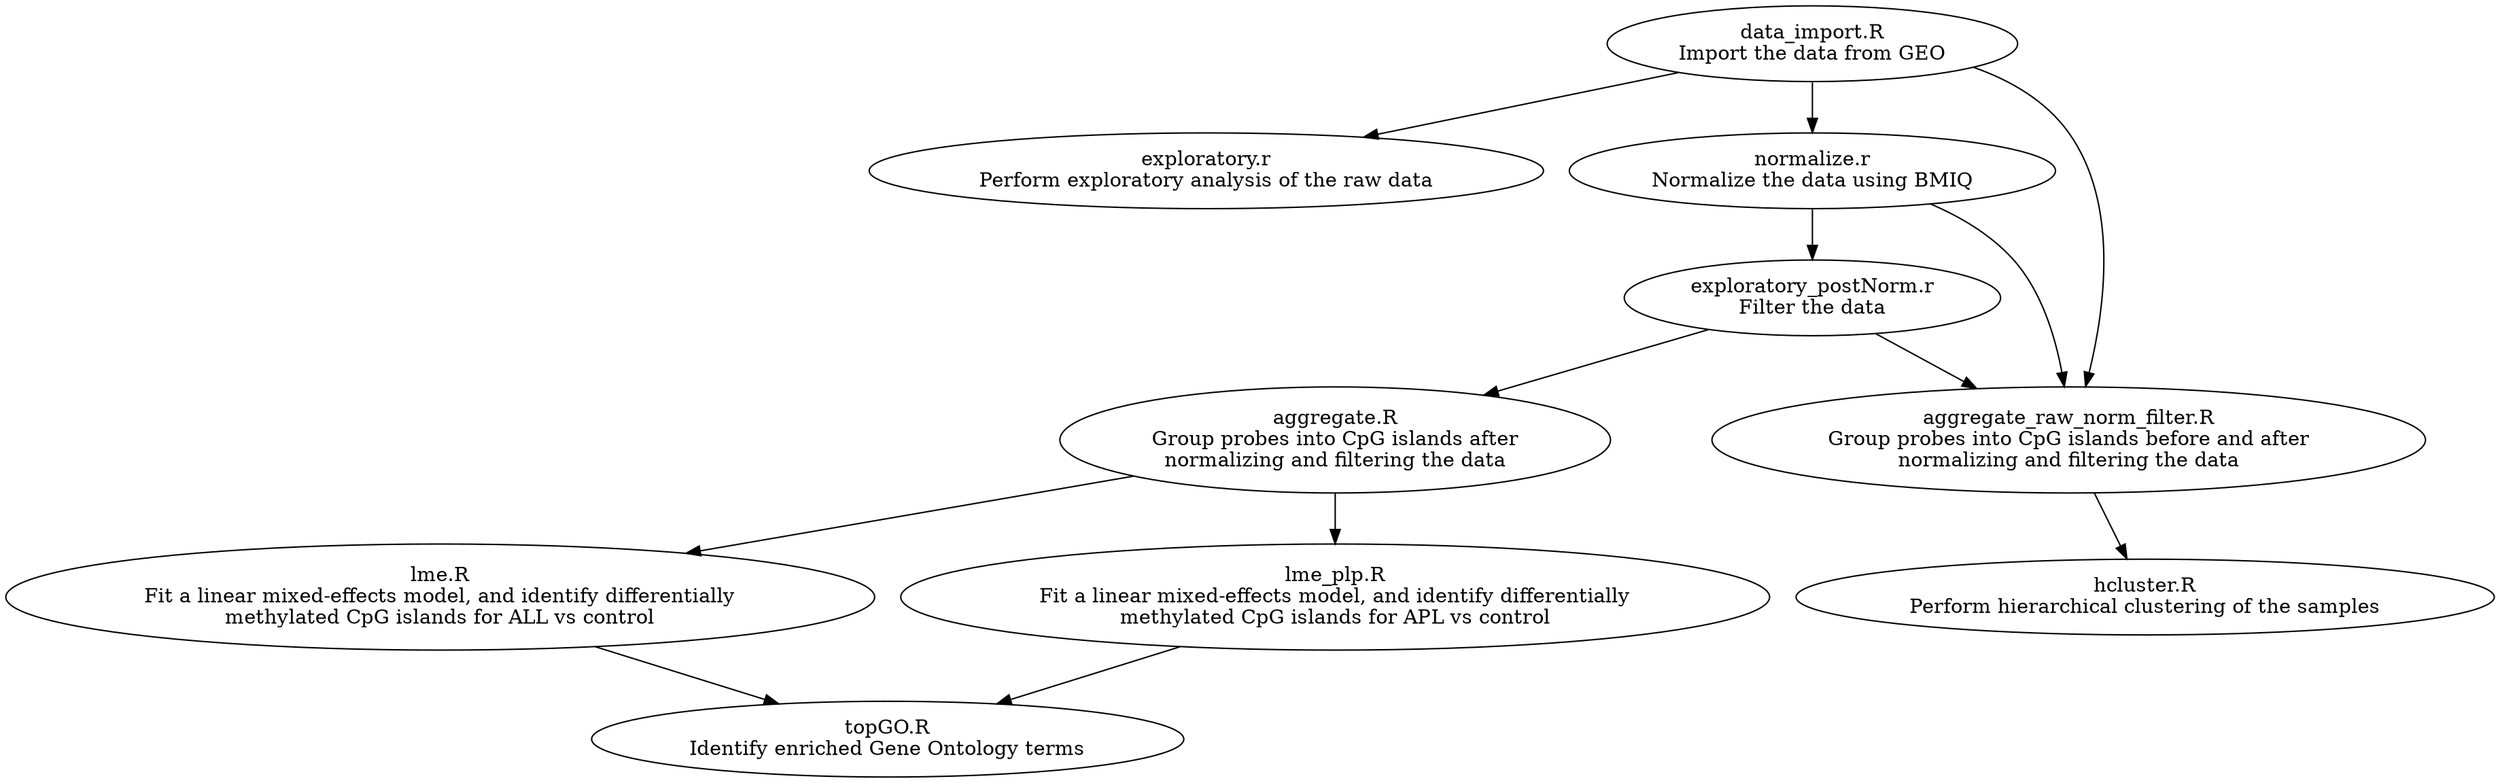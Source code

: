 digraph flowchart {

data_import
[label="data_import.R\n\
Import the data from GEO"]

exploratory
[label="exploratory.r\n\
Perform exploratory analysis of the raw data"]

normalize
[label="normalize.r\n\
Normalize the data using BMIQ"]

exploratory_postNorm
[label="exploratory_postNorm.r\n\
Filter the data"]

aggregate_raw_norm_filter
[label="aggregate_raw_norm_filter.R\n\
Group probes into CpG islands before and after\n\
normalizing and filtering the data"]

aggregate
[label="aggregate.R\n\
Group probes into CpG islands after\n\
normalizing and filtering the data"]

hcluster
[label="hcluster.R\n\
Perform hierarchical clustering of the samples"]

lme
[label="lme.R\n\
Fit a linear mixed-effects model, and identify differentially\n\
methylated CpG islands for ALL vs control"]

lme_plp
[label="lme_plp.R\n\
Fit a linear mixed-effects model, and identify differentially\n\
methylated CpG islands for APL vs control"]

topGO
[label="topGO.R\n\
Identify enriched Gene Ontology terms"]

data_import -> exploratory

data_import -> normalize -> exploratory_postNorm -> aggregate

data_import -> aggregate_raw_norm_filter
normalize -> aggregate_raw_norm_filter
exploratory_postNorm -> aggregate_raw_norm_filter
aggregate_raw_norm_filter -> hcluster

aggregate -> lme
aggregate -> lme_plp
lme -> topGO
lme_plp -> topGO

}
